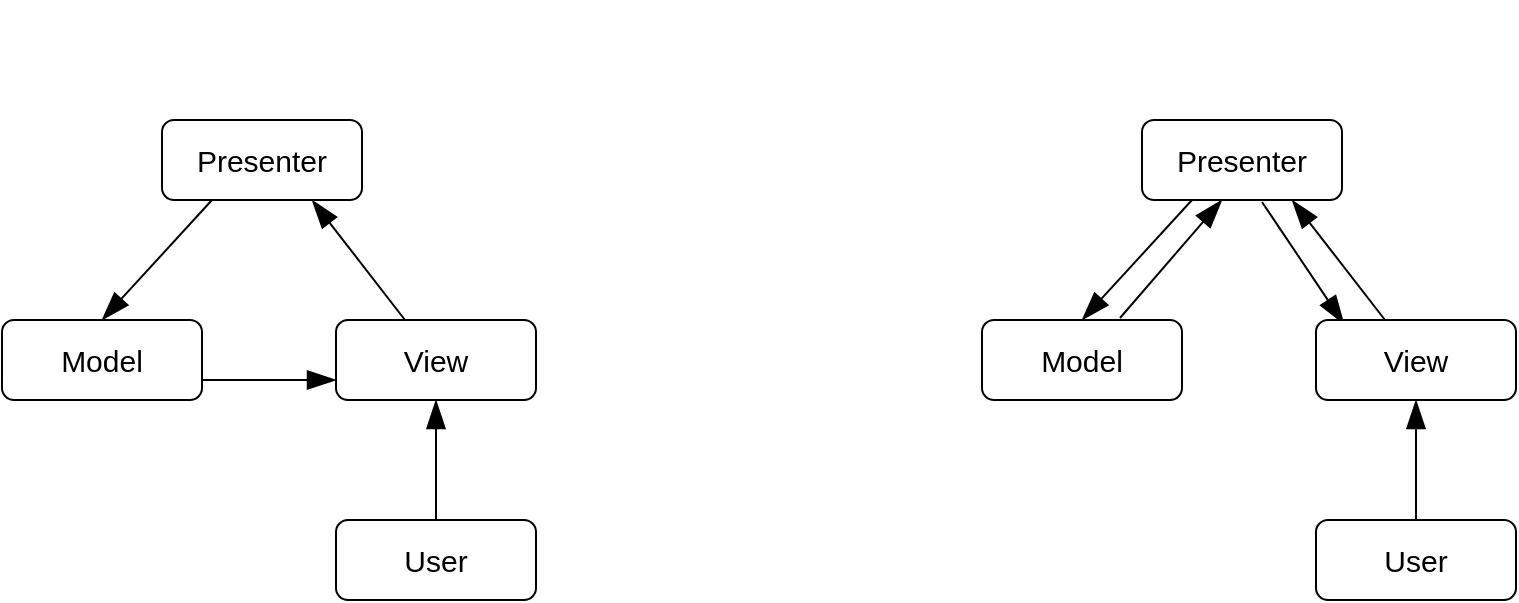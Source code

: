 <mxfile>
    <diagram id="gM1FGAuqv3MyqdNS--rJ" name="Page-1">
        <mxGraphModel dx="585" dy="375" grid="1" gridSize="10" guides="1" tooltips="1" connect="1" arrows="1" fold="1" page="1" pageScale="1" pageWidth="850" pageHeight="1100" math="0" shadow="0">
            <root>
                <mxCell id="0"/>
                <mxCell id="1" parent="0"/>
                <mxCell id="13" style="edgeStyle=none;html=1;exitX=0.25;exitY=1;exitDx=0;exitDy=0;entryX=0.5;entryY=0;entryDx=0;entryDy=0;fontSize=15;endArrow=blockThin;endFill=1;endSize=12;" parent="1" source="2" target="4" edge="1">
                    <mxGeometry relative="1" as="geometry"/>
                </mxCell>
                <mxCell id="2" value="&lt;span style=&quot;font-size: 15px;&quot;&gt;Presenter&lt;/span&gt;" style="rounded=1;whiteSpace=wrap;html=1;" parent="1" vertex="1">
                    <mxGeometry x="120" y="350" width="100" height="40" as="geometry"/>
                </mxCell>
                <mxCell id="9" style="edgeStyle=none;html=1;entryX=0;entryY=0.75;entryDx=0;entryDy=0;endArrow=blockThin;endFill=1;endSize=12;exitX=1;exitY=0.75;exitDx=0;exitDy=0;" parent="1" source="4" target="7" edge="1">
                    <mxGeometry relative="1" as="geometry">
                        <mxPoint x="140" y="476" as="sourcePoint"/>
                        <mxPoint x="200" y="476" as="targetPoint"/>
                    </mxGeometry>
                </mxCell>
                <mxCell id="4" value="&lt;span style=&quot;font-size: 15px;&quot;&gt;Model&lt;/span&gt;" style="rounded=1;whiteSpace=wrap;html=1;" parent="1" vertex="1">
                    <mxGeometry x="40" y="450" width="100" height="40" as="geometry"/>
                </mxCell>
                <mxCell id="6" style="edgeStyle=none;html=1;entryX=0.75;entryY=1;entryDx=0;entryDy=0;endArrow=blockThin;endFill=1;endSize=12;" parent="1" source="7" target="2" edge="1">
                    <mxGeometry relative="1" as="geometry"/>
                </mxCell>
                <mxCell id="7" value="&lt;span style=&quot;font-size: 15px;&quot;&gt;View&lt;/span&gt;" style="rounded=1;whiteSpace=wrap;html=1;" parent="1" vertex="1">
                    <mxGeometry x="207" y="450" width="100" height="40" as="geometry"/>
                </mxCell>
                <mxCell id="12" style="edgeStyle=none;html=1;entryX=0.5;entryY=1;entryDx=0;entryDy=0;endArrow=blockThin;endFill=1;endSize=12;" parent="1" source="11" target="7" edge="1">
                    <mxGeometry relative="1" as="geometry">
                        <mxPoint x="257" y="490" as="targetPoint"/>
                    </mxGeometry>
                </mxCell>
                <mxCell id="11" value="&lt;font style=&quot;font-size: 15px;&quot;&gt;User&lt;/font&gt;" style="rounded=1;whiteSpace=wrap;html=1;" parent="1" vertex="1">
                    <mxGeometry x="207" y="550" width="100" height="40" as="geometry"/>
                </mxCell>
                <mxCell id="32" style="edgeStyle=none;html=1;exitX=0.25;exitY=1;exitDx=0;exitDy=0;entryX=0.5;entryY=0;entryDx=0;entryDy=0;fontSize=15;endArrow=blockThin;endFill=1;endSize=12;" parent="1" source="33" target="35" edge="1">
                    <mxGeometry relative="1" as="geometry"/>
                </mxCell>
                <mxCell id="42" style="edgeStyle=none;html=1;exitX=0.6;exitY=1.025;exitDx=0;exitDy=0;entryX=0.14;entryY=0.05;entryDx=0;entryDy=0;entryPerimeter=0;fontSize=15;endArrow=blockThin;endFill=1;endSize=12;exitPerimeter=0;" parent="1" source="33" target="38" edge="1">
                    <mxGeometry relative="1" as="geometry"/>
                </mxCell>
                <mxCell id="33" value="&lt;span style=&quot;font-size: 15px;&quot;&gt;Presenter&lt;/span&gt;" style="rounded=1;whiteSpace=wrap;html=1;" parent="1" vertex="1">
                    <mxGeometry x="610" y="350" width="100" height="40" as="geometry"/>
                </mxCell>
                <mxCell id="41" style="edgeStyle=none;html=1;exitX=0.69;exitY=-0.025;exitDx=0;exitDy=0;entryX=0.4;entryY=1;entryDx=0;entryDy=0;entryPerimeter=0;fontSize=15;endArrow=blockThin;endFill=1;endSize=12;exitPerimeter=0;" parent="1" source="35" target="33" edge="1">
                    <mxGeometry relative="1" as="geometry"/>
                </mxCell>
                <mxCell id="35" value="&lt;span style=&quot;font-size: 15px;&quot;&gt;Model&lt;/span&gt;" style="rounded=1;whiteSpace=wrap;html=1;" parent="1" vertex="1">
                    <mxGeometry x="530" y="450" width="100" height="40" as="geometry"/>
                </mxCell>
                <mxCell id="37" style="edgeStyle=none;html=1;entryX=0.75;entryY=1;entryDx=0;entryDy=0;endArrow=blockThin;endFill=1;endSize=12;" parent="1" source="38" target="33" edge="1">
                    <mxGeometry relative="1" as="geometry"/>
                </mxCell>
                <mxCell id="38" value="&lt;span style=&quot;font-size: 15px;&quot;&gt;View&lt;/span&gt;" style="rounded=1;whiteSpace=wrap;html=1;" parent="1" vertex="1">
                    <mxGeometry x="697" y="450" width="100" height="40" as="geometry"/>
                </mxCell>
                <mxCell id="39" style="edgeStyle=none;html=1;entryX=0.5;entryY=1;entryDx=0;entryDy=0;endArrow=blockThin;endFill=1;endSize=12;" parent="1" source="40" target="38" edge="1">
                    <mxGeometry relative="1" as="geometry">
                        <mxPoint x="747" y="490" as="targetPoint"/>
                    </mxGeometry>
                </mxCell>
                <mxCell id="40" value="&lt;font style=&quot;font-size: 15px;&quot;&gt;User&lt;/font&gt;" style="rounded=1;whiteSpace=wrap;html=1;" parent="1" vertex="1">
                    <mxGeometry x="697" y="550" width="100" height="40" as="geometry"/>
                </mxCell>
                <mxCell id="43" value="&lt;h3 style=&quot;margin: 0.3em 0px 0px; padding-top: 0.5em; padding-bottom: 0px; overflow: hidden; font-size: 1.2em; line-height: 1.6; font-family: sans-serif; text-align: start;&quot;&gt;&lt;span style=&quot;&quot; id=&quot;Passive_View&quot; class=&quot;mw-headline&quot;&gt;&lt;font color=&quot;#ffffff&quot;&gt;Passive View&lt;/font&gt;&lt;/span&gt;&lt;/h3&gt;" style="text;html=1;align=center;verticalAlign=middle;resizable=0;points=[];autosize=1;strokeColor=none;fillColor=none;fontSize=15;" parent="1" vertex="1">
                    <mxGeometry x="590" y="290" width="140" height="60" as="geometry"/>
                </mxCell>
                <mxCell id="44" value="&lt;h3 style=&quot;margin: 0.3em 0px 0px; padding-top: 0.5em; padding-bottom: 0px; overflow: hidden; font-size: 1.2em; line-height: 1.6; font-family: sans-serif; text-align: start;&quot;&gt;&lt;span style=&quot;&quot; id=&quot;Supervising_Controller&quot; class=&quot;mw-headline&quot;&gt;&lt;font color=&quot;#ffffff&quot;&gt;Supervising Controller&lt;/font&gt;&lt;/span&gt;&lt;/h3&gt;" style="text;html=1;align=center;verticalAlign=middle;resizable=0;points=[];autosize=1;strokeColor=none;fillColor=none;fontSize=15;" parent="1" vertex="1">
                    <mxGeometry x="60" y="290" width="220" height="60" as="geometry"/>
                </mxCell>
            </root>
        </mxGraphModel>
    </diagram>
</mxfile>